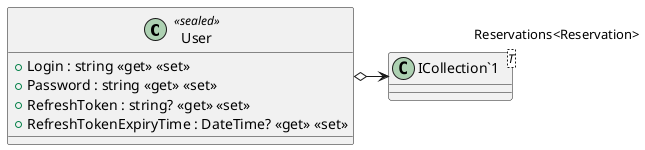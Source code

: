 @startuml
class User <<sealed>> {
    + Login : string <<get>> <<set>>
    + Password : string <<get>> <<set>>
    + RefreshToken : string? <<get>> <<set>>
    + RefreshTokenExpiryTime : DateTime? <<get>> <<set>>
}
class "ICollection`1"<T> {
}
User o-> "Reservations<Reservation>" "ICollection`1"
@enduml

